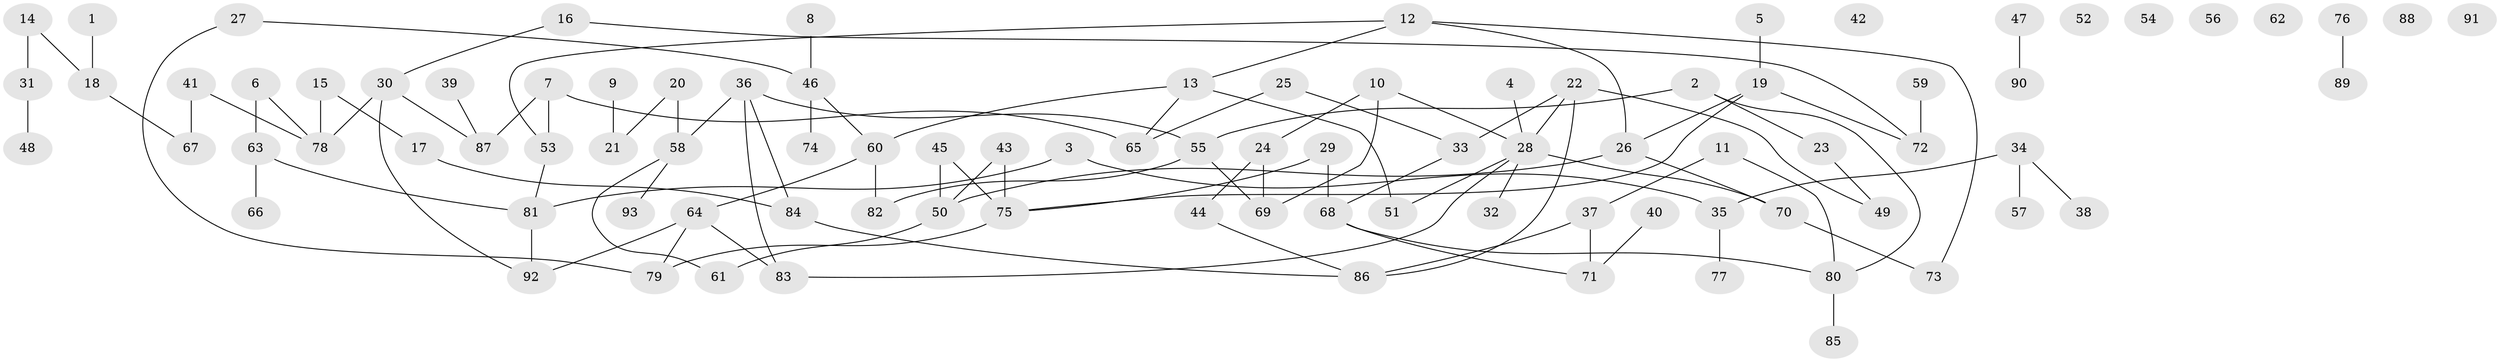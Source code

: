// Generated by graph-tools (version 1.1) at 2025/39/03/09/25 04:39:21]
// undirected, 93 vertices, 108 edges
graph export_dot {
graph [start="1"]
  node [color=gray90,style=filled];
  1;
  2;
  3;
  4;
  5;
  6;
  7;
  8;
  9;
  10;
  11;
  12;
  13;
  14;
  15;
  16;
  17;
  18;
  19;
  20;
  21;
  22;
  23;
  24;
  25;
  26;
  27;
  28;
  29;
  30;
  31;
  32;
  33;
  34;
  35;
  36;
  37;
  38;
  39;
  40;
  41;
  42;
  43;
  44;
  45;
  46;
  47;
  48;
  49;
  50;
  51;
  52;
  53;
  54;
  55;
  56;
  57;
  58;
  59;
  60;
  61;
  62;
  63;
  64;
  65;
  66;
  67;
  68;
  69;
  70;
  71;
  72;
  73;
  74;
  75;
  76;
  77;
  78;
  79;
  80;
  81;
  82;
  83;
  84;
  85;
  86;
  87;
  88;
  89;
  90;
  91;
  92;
  93;
  1 -- 18;
  2 -- 23;
  2 -- 55;
  2 -- 80;
  3 -- 35;
  3 -- 81;
  4 -- 28;
  5 -- 19;
  6 -- 63;
  6 -- 78;
  7 -- 53;
  7 -- 65;
  7 -- 87;
  8 -- 46;
  9 -- 21;
  10 -- 24;
  10 -- 28;
  10 -- 69;
  11 -- 37;
  11 -- 80;
  12 -- 13;
  12 -- 26;
  12 -- 53;
  12 -- 73;
  13 -- 51;
  13 -- 60;
  13 -- 65;
  14 -- 18;
  14 -- 31;
  15 -- 17;
  15 -- 78;
  16 -- 30;
  16 -- 72;
  17 -- 84;
  18 -- 67;
  19 -- 26;
  19 -- 72;
  19 -- 75;
  20 -- 21;
  20 -- 58;
  22 -- 28;
  22 -- 33;
  22 -- 49;
  22 -- 86;
  23 -- 49;
  24 -- 44;
  24 -- 69;
  25 -- 33;
  25 -- 65;
  26 -- 50;
  26 -- 70;
  27 -- 46;
  27 -- 79;
  28 -- 32;
  28 -- 51;
  28 -- 70;
  28 -- 83;
  29 -- 68;
  29 -- 75;
  30 -- 78;
  30 -- 87;
  30 -- 92;
  31 -- 48;
  33 -- 68;
  34 -- 35;
  34 -- 38;
  34 -- 57;
  35 -- 77;
  36 -- 55;
  36 -- 58;
  36 -- 83;
  36 -- 84;
  37 -- 71;
  37 -- 86;
  39 -- 87;
  40 -- 71;
  41 -- 67;
  41 -- 78;
  43 -- 50;
  43 -- 75;
  44 -- 86;
  45 -- 50;
  45 -- 75;
  46 -- 60;
  46 -- 74;
  47 -- 90;
  50 -- 61;
  53 -- 81;
  55 -- 69;
  55 -- 82;
  58 -- 61;
  58 -- 93;
  59 -- 72;
  60 -- 64;
  60 -- 82;
  63 -- 66;
  63 -- 81;
  64 -- 79;
  64 -- 83;
  64 -- 92;
  68 -- 71;
  68 -- 80;
  70 -- 73;
  75 -- 79;
  76 -- 89;
  80 -- 85;
  81 -- 92;
  84 -- 86;
}
